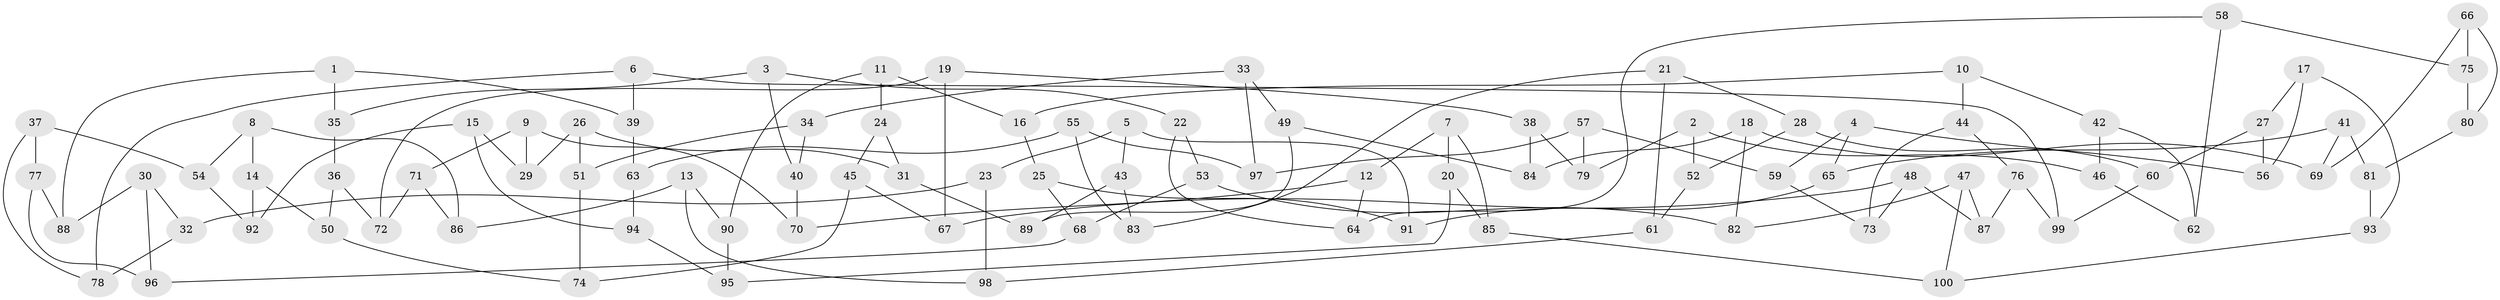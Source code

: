 // Generated by graph-tools (version 1.1) at 2025/39/02/21/25 10:39:00]
// undirected, 100 vertices, 150 edges
graph export_dot {
graph [start="1"]
  node [color=gray90,style=filled];
  1;
  2;
  3;
  4;
  5;
  6;
  7;
  8;
  9;
  10;
  11;
  12;
  13;
  14;
  15;
  16;
  17;
  18;
  19;
  20;
  21;
  22;
  23;
  24;
  25;
  26;
  27;
  28;
  29;
  30;
  31;
  32;
  33;
  34;
  35;
  36;
  37;
  38;
  39;
  40;
  41;
  42;
  43;
  44;
  45;
  46;
  47;
  48;
  49;
  50;
  51;
  52;
  53;
  54;
  55;
  56;
  57;
  58;
  59;
  60;
  61;
  62;
  63;
  64;
  65;
  66;
  67;
  68;
  69;
  70;
  71;
  72;
  73;
  74;
  75;
  76;
  77;
  78;
  79;
  80;
  81;
  82;
  83;
  84;
  85;
  86;
  87;
  88;
  89;
  90;
  91;
  92;
  93;
  94;
  95;
  96;
  97;
  98;
  99;
  100;
  1 -- 88;
  1 -- 35;
  1 -- 39;
  2 -- 79;
  2 -- 52;
  2 -- 46;
  3 -- 40;
  3 -- 35;
  3 -- 22;
  4 -- 65;
  4 -- 59;
  4 -- 56;
  5 -- 91;
  5 -- 43;
  5 -- 23;
  6 -- 78;
  6 -- 99;
  6 -- 39;
  7 -- 85;
  7 -- 20;
  7 -- 12;
  8 -- 14;
  8 -- 54;
  8 -- 86;
  9 -- 70;
  9 -- 29;
  9 -- 71;
  10 -- 16;
  10 -- 44;
  10 -- 42;
  11 -- 16;
  11 -- 24;
  11 -- 90;
  12 -- 70;
  12 -- 64;
  13 -- 86;
  13 -- 98;
  13 -- 90;
  14 -- 92;
  14 -- 50;
  15 -- 92;
  15 -- 29;
  15 -- 94;
  16 -- 25;
  17 -- 93;
  17 -- 27;
  17 -- 56;
  18 -- 82;
  18 -- 84;
  18 -- 69;
  19 -- 72;
  19 -- 38;
  19 -- 67;
  20 -- 95;
  20 -- 85;
  21 -- 83;
  21 -- 61;
  21 -- 28;
  22 -- 64;
  22 -- 53;
  23 -- 32;
  23 -- 98;
  24 -- 31;
  24 -- 45;
  25 -- 91;
  25 -- 68;
  26 -- 31;
  26 -- 51;
  26 -- 29;
  27 -- 60;
  27 -- 56;
  28 -- 60;
  28 -- 52;
  30 -- 32;
  30 -- 96;
  30 -- 88;
  31 -- 89;
  32 -- 78;
  33 -- 49;
  33 -- 34;
  33 -- 97;
  34 -- 51;
  34 -- 40;
  35 -- 36;
  36 -- 72;
  36 -- 50;
  37 -- 77;
  37 -- 78;
  37 -- 54;
  38 -- 84;
  38 -- 79;
  39 -- 63;
  40 -- 70;
  41 -- 65;
  41 -- 81;
  41 -- 69;
  42 -- 46;
  42 -- 62;
  43 -- 89;
  43 -- 83;
  44 -- 73;
  44 -- 76;
  45 -- 67;
  45 -- 74;
  46 -- 62;
  47 -- 82;
  47 -- 100;
  47 -- 87;
  48 -- 87;
  48 -- 67;
  48 -- 73;
  49 -- 84;
  49 -- 89;
  50 -- 74;
  51 -- 74;
  52 -- 61;
  53 -- 82;
  53 -- 68;
  54 -- 92;
  55 -- 97;
  55 -- 83;
  55 -- 63;
  57 -- 59;
  57 -- 97;
  57 -- 79;
  58 -- 64;
  58 -- 75;
  58 -- 62;
  59 -- 73;
  60 -- 99;
  61 -- 98;
  63 -- 94;
  65 -- 91;
  66 -- 75;
  66 -- 69;
  66 -- 80;
  68 -- 96;
  71 -- 86;
  71 -- 72;
  75 -- 80;
  76 -- 99;
  76 -- 87;
  77 -- 88;
  77 -- 96;
  80 -- 81;
  81 -- 93;
  85 -- 100;
  90 -- 95;
  93 -- 100;
  94 -- 95;
}
